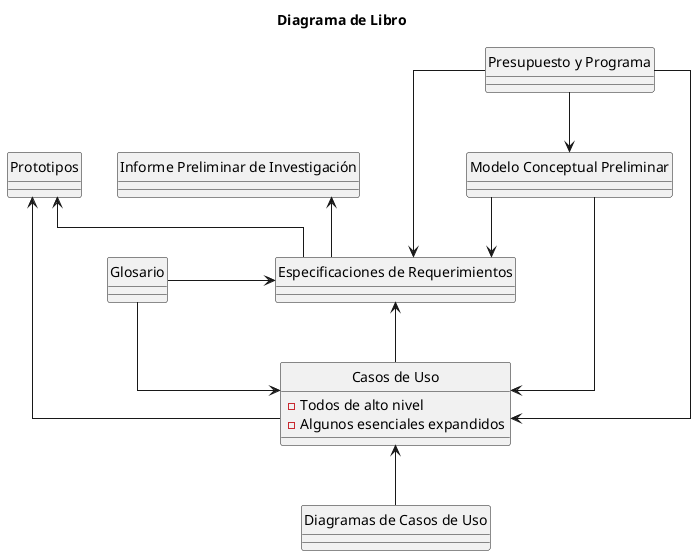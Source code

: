 @startuml MDS

' skin rose
' skinparam classFontName Calibri
' skinparam shadowing false
hide circle
skinparam linetype ortho

title Diagrama de Libro

class "Informe Preliminar de Investigación"

class Prototipos

class "Presupuesto y Programa"

class "Especificaciones de Requerimientos"

class "Casos de Uso"
{
    -Todos de alto nivel
    -Algunos esenciales expandidos
}

class "Diagramas de Casos de Uso"

class "Modelo Conceptual Preliminar"

class Glosario

"Informe Preliminar de Investigación" <-- "Especificaciones de Requerimientos"

Prototipos <-- "Especificaciones de Requerimientos"
Prototipos <-- "Casos de Uso"

"Presupuesto y Programa" --> "Especificaciones de Requerimientos"
"Presupuesto y Programa" --> "Casos de Uso"
"Presupuesto y Programa" --> "Modelo Conceptual Preliminar"

"Especificaciones de Requerimientos" <-- "Casos de Uso"
"Casos de Uso" <-- "Diagramas de Casos de Uso"

"Modelo Conceptual Preliminar" --> "Casos de Uso"
"Modelo Conceptual Preliminar" --> "Especificaciones de Requerimientos"

Glosario -> "Casos de Uso"
Glosario -> "Especificaciones de Requerimientos"


@enduml